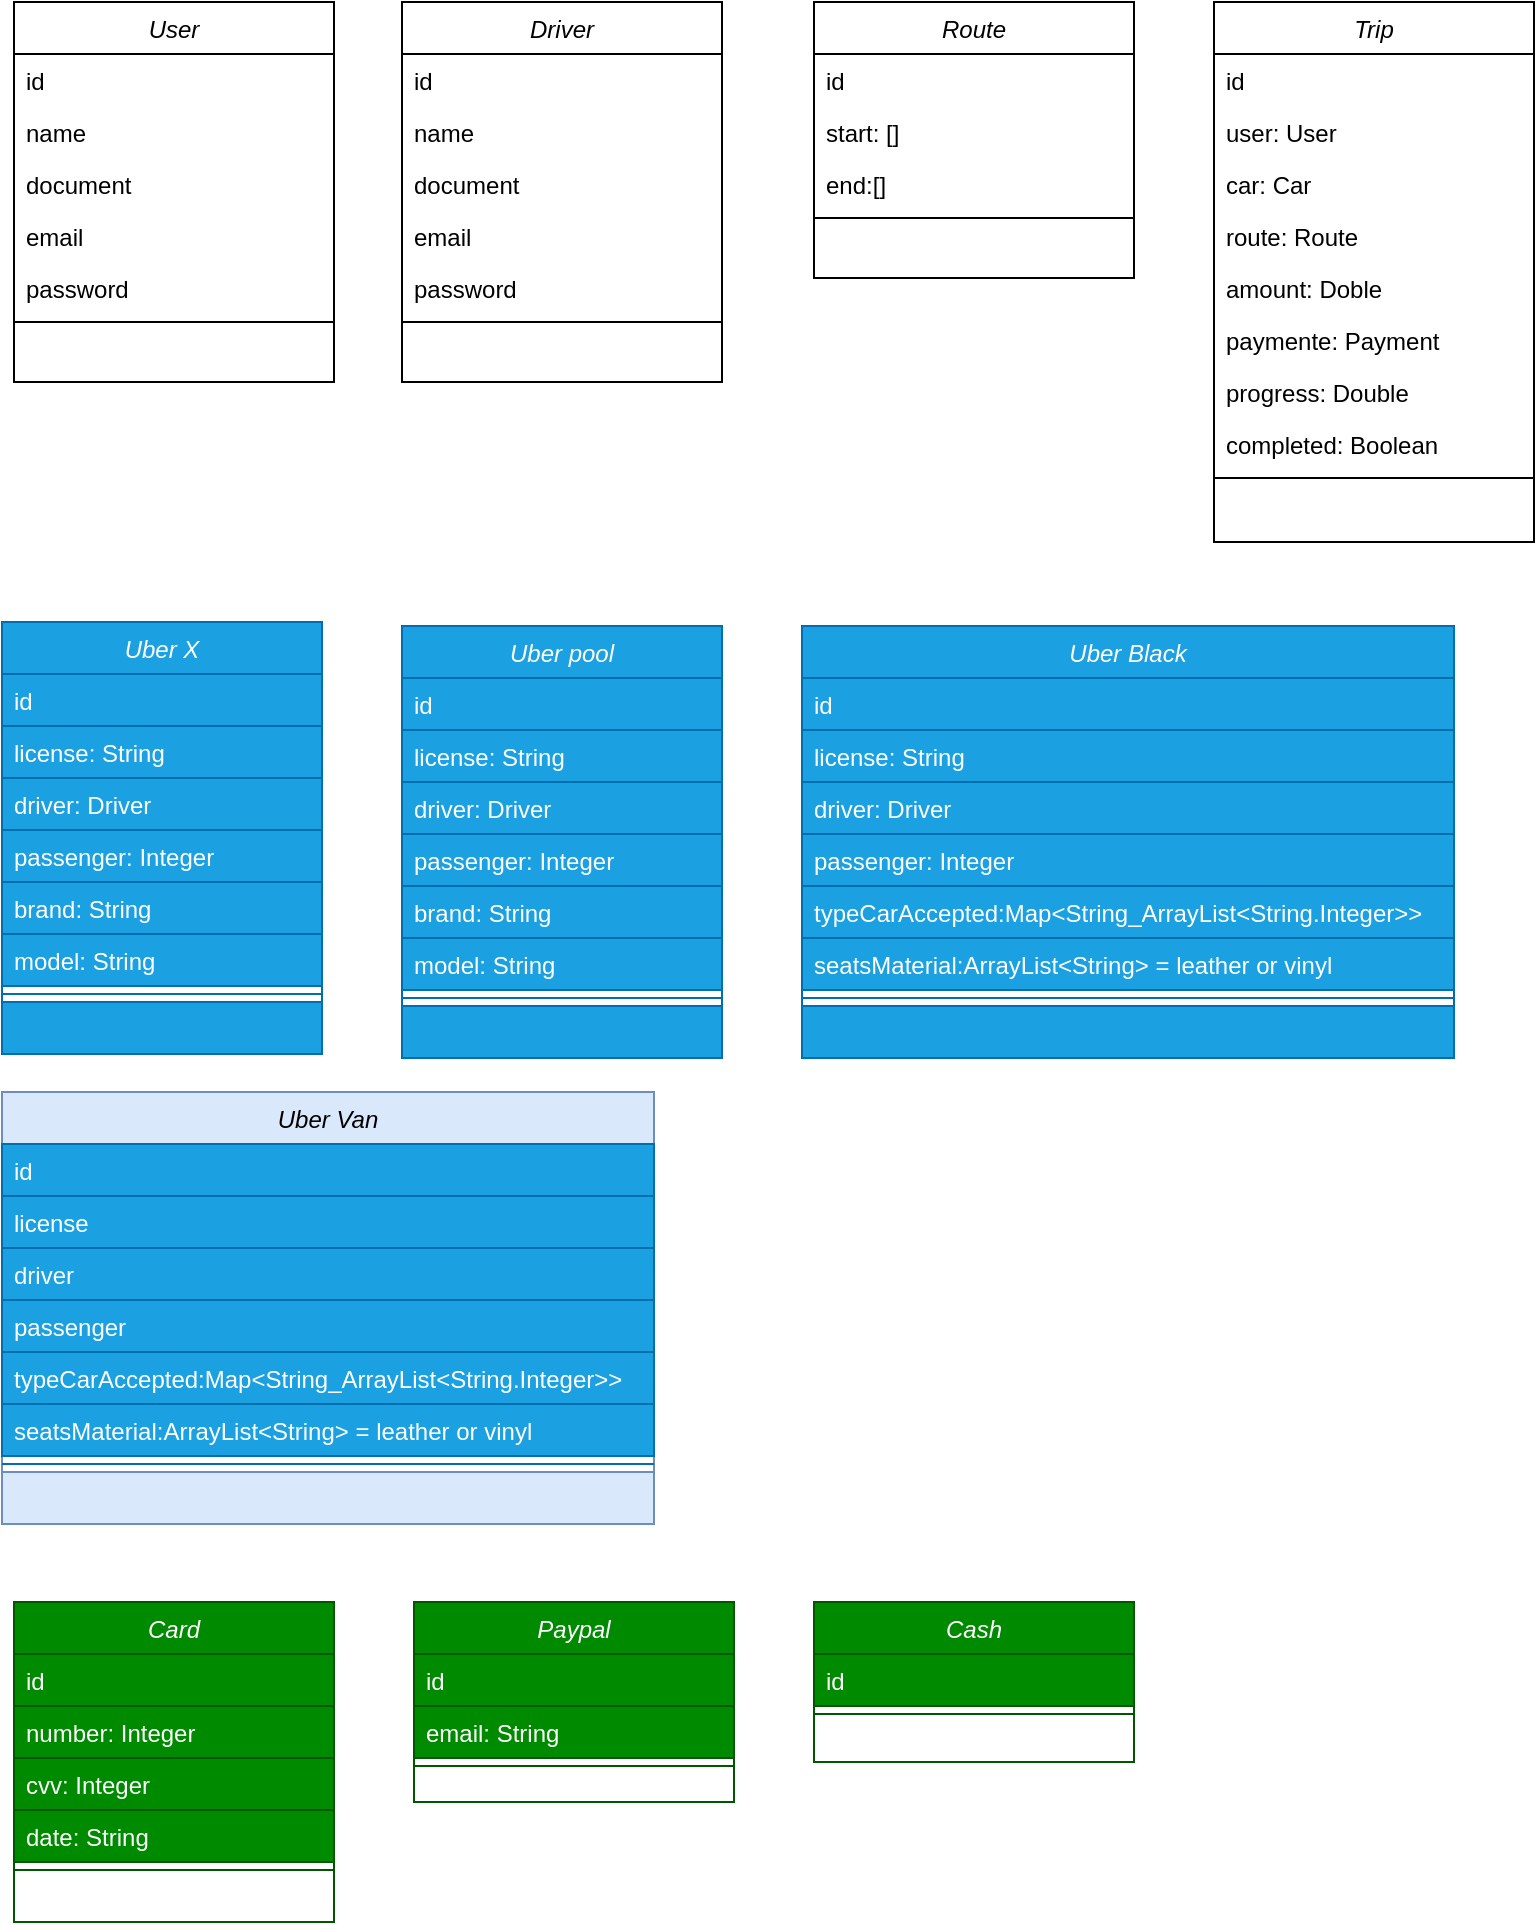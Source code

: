 <mxfile version="17.4.6" type="github">
  <diagram id="C5RBs43oDa-KdzZeNtuy" name="Page-1">
    <mxGraphModel dx="1332" dy="585" grid="1" gridSize="10" guides="1" tooltips="1" connect="1" arrows="1" fold="1" page="1" pageScale="1" pageWidth="827" pageHeight="1169" math="0" shadow="0">
      <root>
        <mxCell id="WIyWlLk6GJQsqaUBKTNV-0" />
        <mxCell id="WIyWlLk6GJQsqaUBKTNV-1" parent="WIyWlLk6GJQsqaUBKTNV-0" />
        <mxCell id="zkfFHV4jXpPFQw0GAbJ--0" value="User" style="swimlane;fontStyle=2;align=center;verticalAlign=top;childLayout=stackLayout;horizontal=1;startSize=26;horizontalStack=0;resizeParent=1;resizeLast=0;collapsible=1;marginBottom=0;rounded=0;shadow=0;strokeWidth=1;" parent="WIyWlLk6GJQsqaUBKTNV-1" vertex="1">
          <mxGeometry x="40" y="40" width="160" height="190" as="geometry">
            <mxRectangle x="140" y="120" width="160" height="26" as="alternateBounds" />
          </mxGeometry>
        </mxCell>
        <mxCell id="zkfFHV4jXpPFQw0GAbJ--1" value="id" style="text;align=left;verticalAlign=top;spacingLeft=4;spacingRight=4;overflow=hidden;rotatable=0;points=[[0,0.5],[1,0.5]];portConstraint=eastwest;" parent="zkfFHV4jXpPFQw0GAbJ--0" vertex="1">
          <mxGeometry y="26" width="160" height="26" as="geometry" />
        </mxCell>
        <mxCell id="zkfFHV4jXpPFQw0GAbJ--2" value="name" style="text;align=left;verticalAlign=top;spacingLeft=4;spacingRight=4;overflow=hidden;rotatable=0;points=[[0,0.5],[1,0.5]];portConstraint=eastwest;rounded=0;shadow=0;html=0;" parent="zkfFHV4jXpPFQw0GAbJ--0" vertex="1">
          <mxGeometry y="52" width="160" height="26" as="geometry" />
        </mxCell>
        <mxCell id="zkfFHV4jXpPFQw0GAbJ--3" value="document" style="text;align=left;verticalAlign=top;spacingLeft=4;spacingRight=4;overflow=hidden;rotatable=0;points=[[0,0.5],[1,0.5]];portConstraint=eastwest;rounded=0;shadow=0;html=0;" parent="zkfFHV4jXpPFQw0GAbJ--0" vertex="1">
          <mxGeometry y="78" width="160" height="26" as="geometry" />
        </mxCell>
        <mxCell id="Rqe4wK9HPsTCAOAmtb5h-46" value="email" style="text;strokeColor=none;fillColor=none;align=left;verticalAlign=top;spacingLeft=4;spacingRight=4;overflow=hidden;rotatable=0;points=[[0,0.5],[1,0.5]];portConstraint=eastwest;" parent="zkfFHV4jXpPFQw0GAbJ--0" vertex="1">
          <mxGeometry y="104" width="160" height="26" as="geometry" />
        </mxCell>
        <mxCell id="Rqe4wK9HPsTCAOAmtb5h-47" value="password" style="text;strokeColor=none;fillColor=none;align=left;verticalAlign=top;spacingLeft=4;spacingRight=4;overflow=hidden;rotatable=0;points=[[0,0.5],[1,0.5]];portConstraint=eastwest;" parent="zkfFHV4jXpPFQw0GAbJ--0" vertex="1">
          <mxGeometry y="130" width="160" height="26" as="geometry" />
        </mxCell>
        <mxCell id="zkfFHV4jXpPFQw0GAbJ--4" value="" style="line;html=1;strokeWidth=1;align=left;verticalAlign=middle;spacingTop=-1;spacingLeft=3;spacingRight=3;rotatable=0;labelPosition=right;points=[];portConstraint=eastwest;" parent="zkfFHV4jXpPFQw0GAbJ--0" vertex="1">
          <mxGeometry y="156" width="160" height="8" as="geometry" />
        </mxCell>
        <mxCell id="Rqe4wK9HPsTCAOAmtb5h-0" value="Driver" style="swimlane;fontStyle=2;align=center;verticalAlign=top;childLayout=stackLayout;horizontal=1;startSize=26;horizontalStack=0;resizeParent=1;resizeLast=0;collapsible=1;marginBottom=0;rounded=0;shadow=0;strokeWidth=1;" parent="WIyWlLk6GJQsqaUBKTNV-1" vertex="1">
          <mxGeometry x="234" y="40" width="160" height="190" as="geometry">
            <mxRectangle x="230" y="140" width="160" height="26" as="alternateBounds" />
          </mxGeometry>
        </mxCell>
        <mxCell id="Rqe4wK9HPsTCAOAmtb5h-1" value="id" style="text;align=left;verticalAlign=top;spacingLeft=4;spacingRight=4;overflow=hidden;rotatable=0;points=[[0,0.5],[1,0.5]];portConstraint=eastwest;" parent="Rqe4wK9HPsTCAOAmtb5h-0" vertex="1">
          <mxGeometry y="26" width="160" height="26" as="geometry" />
        </mxCell>
        <mxCell id="Rqe4wK9HPsTCAOAmtb5h-2" value="name" style="text;align=left;verticalAlign=top;spacingLeft=4;spacingRight=4;overflow=hidden;rotatable=0;points=[[0,0.5],[1,0.5]];portConstraint=eastwest;rounded=0;shadow=0;html=0;" parent="Rqe4wK9HPsTCAOAmtb5h-0" vertex="1">
          <mxGeometry y="52" width="160" height="26" as="geometry" />
        </mxCell>
        <mxCell id="Rqe4wK9HPsTCAOAmtb5h-3" value="document" style="text;align=left;verticalAlign=top;spacingLeft=4;spacingRight=4;overflow=hidden;rotatable=0;points=[[0,0.5],[1,0.5]];portConstraint=eastwest;rounded=0;shadow=0;html=0;" parent="Rqe4wK9HPsTCAOAmtb5h-0" vertex="1">
          <mxGeometry y="78" width="160" height="26" as="geometry" />
        </mxCell>
        <mxCell id="Rqe4wK9HPsTCAOAmtb5h-49" value="email" style="text;align=left;verticalAlign=top;spacingLeft=4;spacingRight=4;overflow=hidden;rotatable=0;points=[[0,0.5],[1,0.5]];portConstraint=eastwest;rounded=0;shadow=0;html=0;" parent="Rqe4wK9HPsTCAOAmtb5h-0" vertex="1">
          <mxGeometry y="104" width="160" height="26" as="geometry" />
        </mxCell>
        <mxCell id="Rqe4wK9HPsTCAOAmtb5h-50" value="password" style="text;align=left;verticalAlign=top;spacingLeft=4;spacingRight=4;overflow=hidden;rotatable=0;points=[[0,0.5],[1,0.5]];portConstraint=eastwest;rounded=0;shadow=0;html=0;" parent="Rqe4wK9HPsTCAOAmtb5h-0" vertex="1">
          <mxGeometry y="130" width="160" height="26" as="geometry" />
        </mxCell>
        <mxCell id="Rqe4wK9HPsTCAOAmtb5h-4" value="" style="line;html=1;strokeWidth=1;align=left;verticalAlign=middle;spacingTop=-1;spacingLeft=3;spacingRight=3;rotatable=0;labelPosition=right;points=[];portConstraint=eastwest;" parent="Rqe4wK9HPsTCAOAmtb5h-0" vertex="1">
          <mxGeometry y="156" width="160" height="8" as="geometry" />
        </mxCell>
        <mxCell id="Rqe4wK9HPsTCAOAmtb5h-6" value="Route" style="swimlane;fontStyle=2;align=center;verticalAlign=top;childLayout=stackLayout;horizontal=1;startSize=26;horizontalStack=0;resizeParent=1;resizeLast=0;collapsible=1;marginBottom=0;rounded=0;shadow=0;strokeWidth=1;" parent="WIyWlLk6GJQsqaUBKTNV-1" vertex="1">
          <mxGeometry x="440" y="40" width="160" height="138" as="geometry">
            <mxRectangle x="230" y="140" width="160" height="26" as="alternateBounds" />
          </mxGeometry>
        </mxCell>
        <mxCell id="Rqe4wK9HPsTCAOAmtb5h-7" value="id" style="text;align=left;verticalAlign=top;spacingLeft=4;spacingRight=4;overflow=hidden;rotatable=0;points=[[0,0.5],[1,0.5]];portConstraint=eastwest;" parent="Rqe4wK9HPsTCAOAmtb5h-6" vertex="1">
          <mxGeometry y="26" width="160" height="26" as="geometry" />
        </mxCell>
        <mxCell id="Rqe4wK9HPsTCAOAmtb5h-8" value="start: []" style="text;align=left;verticalAlign=top;spacingLeft=4;spacingRight=4;overflow=hidden;rotatable=0;points=[[0,0.5],[1,0.5]];portConstraint=eastwest;rounded=0;shadow=0;html=0;" parent="Rqe4wK9HPsTCAOAmtb5h-6" vertex="1">
          <mxGeometry y="52" width="160" height="26" as="geometry" />
        </mxCell>
        <mxCell id="Rqe4wK9HPsTCAOAmtb5h-9" value="end:[]" style="text;align=left;verticalAlign=top;spacingLeft=4;spacingRight=4;overflow=hidden;rotatable=0;points=[[0,0.5],[1,0.5]];portConstraint=eastwest;rounded=0;shadow=0;html=0;" parent="Rqe4wK9HPsTCAOAmtb5h-6" vertex="1">
          <mxGeometry y="78" width="160" height="26" as="geometry" />
        </mxCell>
        <mxCell id="Rqe4wK9HPsTCAOAmtb5h-10" value="" style="line;html=1;strokeWidth=1;align=left;verticalAlign=middle;spacingTop=-1;spacingLeft=3;spacingRight=3;rotatable=0;labelPosition=right;points=[];portConstraint=eastwest;" parent="Rqe4wK9HPsTCAOAmtb5h-6" vertex="1">
          <mxGeometry y="104" width="160" height="8" as="geometry" />
        </mxCell>
        <mxCell id="Rqe4wK9HPsTCAOAmtb5h-24" value="Uber Black" style="swimlane;fontStyle=2;align=center;verticalAlign=top;childLayout=stackLayout;horizontal=1;startSize=26;horizontalStack=0;resizeParent=1;resizeLast=0;collapsible=1;marginBottom=0;rounded=0;shadow=0;strokeWidth=1;fillColor=#1ba1e2;strokeColor=#006EAF;fontColor=#ffffff;" parent="WIyWlLk6GJQsqaUBKTNV-1" vertex="1">
          <mxGeometry x="434" y="352" width="326" height="216" as="geometry">
            <mxRectangle x="230" y="140" width="160" height="26" as="alternateBounds" />
          </mxGeometry>
        </mxCell>
        <mxCell id="Rqe4wK9HPsTCAOAmtb5h-25" value="id" style="text;align=left;verticalAlign=top;spacingLeft=4;spacingRight=4;overflow=hidden;rotatable=0;points=[[0,0.5],[1,0.5]];portConstraint=eastwest;fillColor=#1ba1e2;strokeColor=#006EAF;fontColor=#ffffff;" parent="Rqe4wK9HPsTCAOAmtb5h-24" vertex="1">
          <mxGeometry y="26" width="326" height="26" as="geometry" />
        </mxCell>
        <mxCell id="Rqe4wK9HPsTCAOAmtb5h-26" value="license: String" style="text;align=left;verticalAlign=top;spacingLeft=4;spacingRight=4;overflow=hidden;rotatable=0;points=[[0,0.5],[1,0.5]];portConstraint=eastwest;rounded=0;shadow=0;html=0;fillColor=#1ba1e2;strokeColor=#006EAF;fontColor=#ffffff;" parent="Rqe4wK9HPsTCAOAmtb5h-24" vertex="1">
          <mxGeometry y="52" width="326" height="26" as="geometry" />
        </mxCell>
        <mxCell id="Rqe4wK9HPsTCAOAmtb5h-63" value="driver: Driver" style="text;align=left;verticalAlign=top;spacingLeft=4;spacingRight=4;overflow=hidden;rotatable=0;points=[[0,0.5],[1,0.5]];portConstraint=eastwest;rounded=0;shadow=0;html=0;fillColor=#1ba1e2;strokeColor=#006EAF;fontColor=#ffffff;" parent="Rqe4wK9HPsTCAOAmtb5h-24" vertex="1">
          <mxGeometry y="78" width="326" height="26" as="geometry" />
        </mxCell>
        <mxCell id="Rqe4wK9HPsTCAOAmtb5h-27" value="passenger: Integer" style="text;align=left;verticalAlign=top;spacingLeft=4;spacingRight=4;overflow=hidden;rotatable=0;points=[[0,0.5],[1,0.5]];portConstraint=eastwest;rounded=0;shadow=0;html=0;fillColor=#1ba1e2;strokeColor=#006EAF;fontColor=#ffffff;" parent="Rqe4wK9HPsTCAOAmtb5h-24" vertex="1">
          <mxGeometry y="104" width="326" height="26" as="geometry" />
        </mxCell>
        <mxCell id="Rqe4wK9HPsTCAOAmtb5h-64" value="typeCarAccepted:Map&lt;String_ArrayList&lt;String.Integer&gt;&gt;" style="text;align=left;verticalAlign=top;spacingLeft=4;spacingRight=4;overflow=hidden;rotatable=0;points=[[0,0.5],[1,0.5]];portConstraint=eastwest;rounded=0;shadow=0;html=0;fillColor=#1ba1e2;strokeColor=#006EAF;fontColor=#ffffff;" parent="Rqe4wK9HPsTCAOAmtb5h-24" vertex="1">
          <mxGeometry y="130" width="326" height="26" as="geometry" />
        </mxCell>
        <mxCell id="Rqe4wK9HPsTCAOAmtb5h-65" value="seatsMaterial:ArrayList&lt;String&gt; = leather or vinyl" style="text;align=left;verticalAlign=top;spacingLeft=4;spacingRight=4;overflow=hidden;rotatable=0;points=[[0,0.5],[1,0.5]];portConstraint=eastwest;rounded=0;shadow=0;html=0;fillColor=#1ba1e2;strokeColor=#006EAF;fontColor=#ffffff;" parent="Rqe4wK9HPsTCAOAmtb5h-24" vertex="1">
          <mxGeometry y="156" width="326" height="26" as="geometry" />
        </mxCell>
        <mxCell id="Rqe4wK9HPsTCAOAmtb5h-28" value="" style="line;html=1;strokeWidth=1;align=left;verticalAlign=middle;spacingTop=-1;spacingLeft=3;spacingRight=3;rotatable=0;labelPosition=right;points=[];portConstraint=eastwest;fillColor=#1ba1e2;strokeColor=#006EAF;fontColor=#ffffff;" parent="Rqe4wK9HPsTCAOAmtb5h-24" vertex="1">
          <mxGeometry y="182" width="326" height="8" as="geometry" />
        </mxCell>
        <mxCell id="Rqe4wK9HPsTCAOAmtb5h-29" value="" style="text;align=left;verticalAlign=top;spacingLeft=4;spacingRight=4;overflow=hidden;rotatable=0;points=[[0,0.5],[1,0.5]];portConstraint=eastwest;fillColor=#1ba1e2;strokeColor=#006EAF;fontColor=#ffffff;" parent="Rqe4wK9HPsTCAOAmtb5h-24" vertex="1">
          <mxGeometry y="190" width="326" height="26" as="geometry" />
        </mxCell>
        <mxCell id="Rqe4wK9HPsTCAOAmtb5h-30" value="Uber X" style="swimlane;fontStyle=2;align=center;verticalAlign=top;childLayout=stackLayout;horizontal=1;startSize=26;horizontalStack=0;resizeParent=1;resizeLast=0;collapsible=1;marginBottom=0;rounded=0;shadow=0;strokeWidth=1;fillColor=#1ba1e2;strokeColor=#006EAF;fontColor=#ffffff;" parent="WIyWlLk6GJQsqaUBKTNV-1" vertex="1">
          <mxGeometry x="34" y="350" width="160" height="216" as="geometry">
            <mxRectangle x="230" y="140" width="160" height="26" as="alternateBounds" />
          </mxGeometry>
        </mxCell>
        <mxCell id="Rqe4wK9HPsTCAOAmtb5h-31" value="id" style="text;align=left;verticalAlign=top;spacingLeft=4;spacingRight=4;overflow=hidden;rotatable=0;points=[[0,0.5],[1,0.5]];portConstraint=eastwest;fillColor=#1ba1e2;strokeColor=#006EAF;fontColor=#ffffff;" parent="Rqe4wK9HPsTCAOAmtb5h-30" vertex="1">
          <mxGeometry y="26" width="160" height="26" as="geometry" />
        </mxCell>
        <mxCell id="Rqe4wK9HPsTCAOAmtb5h-32" value="license: String" style="text;align=left;verticalAlign=top;spacingLeft=4;spacingRight=4;overflow=hidden;rotatable=0;points=[[0,0.5],[1,0.5]];portConstraint=eastwest;rounded=0;shadow=0;html=0;fillColor=#1ba1e2;strokeColor=#006EAF;fontColor=#ffffff;" parent="Rqe4wK9HPsTCAOAmtb5h-30" vertex="1">
          <mxGeometry y="52" width="160" height="26" as="geometry" />
        </mxCell>
        <mxCell id="Rqe4wK9HPsTCAOAmtb5h-51" value="driver: Driver" style="text;align=left;verticalAlign=top;spacingLeft=4;spacingRight=4;overflow=hidden;rotatable=0;points=[[0,0.5],[1,0.5]];portConstraint=eastwest;rounded=0;shadow=0;html=0;fillColor=#1ba1e2;strokeColor=#006EAF;fontColor=#ffffff;" parent="Rqe4wK9HPsTCAOAmtb5h-30" vertex="1">
          <mxGeometry y="78" width="160" height="26" as="geometry" />
        </mxCell>
        <mxCell id="Rqe4wK9HPsTCAOAmtb5h-33" value="passenger: Integer" style="text;align=left;verticalAlign=top;spacingLeft=4;spacingRight=4;overflow=hidden;rotatable=0;points=[[0,0.5],[1,0.5]];portConstraint=eastwest;rounded=0;shadow=0;html=0;fillColor=#1ba1e2;strokeColor=#006EAF;fontColor=#ffffff;" parent="Rqe4wK9HPsTCAOAmtb5h-30" vertex="1">
          <mxGeometry y="104" width="160" height="26" as="geometry" />
        </mxCell>
        <mxCell id="Rqe4wK9HPsTCAOAmtb5h-52" value="brand: String" style="text;align=left;verticalAlign=top;spacingLeft=4;spacingRight=4;overflow=hidden;rotatable=0;points=[[0,0.5],[1,0.5]];portConstraint=eastwest;rounded=0;shadow=0;html=0;fillColor=#1ba1e2;strokeColor=#006EAF;fontColor=#ffffff;" parent="Rqe4wK9HPsTCAOAmtb5h-30" vertex="1">
          <mxGeometry y="130" width="160" height="26" as="geometry" />
        </mxCell>
        <mxCell id="Rqe4wK9HPsTCAOAmtb5h-53" value="model: String" style="text;align=left;verticalAlign=top;spacingLeft=4;spacingRight=4;overflow=hidden;rotatable=0;points=[[0,0.5],[1,0.5]];portConstraint=eastwest;rounded=0;shadow=0;html=0;fillColor=#1ba1e2;strokeColor=#006EAF;fontColor=#ffffff;" parent="Rqe4wK9HPsTCAOAmtb5h-30" vertex="1">
          <mxGeometry y="156" width="160" height="26" as="geometry" />
        </mxCell>
        <mxCell id="Rqe4wK9HPsTCAOAmtb5h-34" value="" style="line;html=1;strokeWidth=1;align=left;verticalAlign=middle;spacingTop=-1;spacingLeft=3;spacingRight=3;rotatable=0;labelPosition=right;points=[];portConstraint=eastwest;fillColor=#1ba1e2;strokeColor=#006EAF;fontColor=#ffffff;" parent="Rqe4wK9HPsTCAOAmtb5h-30" vertex="1">
          <mxGeometry y="182" width="160" height="8" as="geometry" />
        </mxCell>
        <mxCell id="Rqe4wK9HPsTCAOAmtb5h-35" value="" style="text;align=left;verticalAlign=top;spacingLeft=4;spacingRight=4;overflow=hidden;rotatable=0;points=[[0,0.5],[1,0.5]];portConstraint=eastwest;fillColor=#1ba1e2;strokeColor=#006EAF;fontColor=#ffffff;" parent="Rqe4wK9HPsTCAOAmtb5h-30" vertex="1">
          <mxGeometry y="190" width="160" height="26" as="geometry" />
        </mxCell>
        <mxCell id="Rqe4wK9HPsTCAOAmtb5h-54" value="Uber pool" style="swimlane;fontStyle=2;align=center;verticalAlign=top;childLayout=stackLayout;horizontal=1;startSize=26;horizontalStack=0;resizeParent=1;resizeLast=0;collapsible=1;marginBottom=0;rounded=0;shadow=0;strokeWidth=1;fillColor=#1ba1e2;strokeColor=#006EAF;fontColor=#ffffff;" parent="WIyWlLk6GJQsqaUBKTNV-1" vertex="1">
          <mxGeometry x="234" y="352" width="160" height="216" as="geometry">
            <mxRectangle x="230" y="140" width="160" height="26" as="alternateBounds" />
          </mxGeometry>
        </mxCell>
        <mxCell id="Rqe4wK9HPsTCAOAmtb5h-55" value="id" style="text;align=left;verticalAlign=top;spacingLeft=4;spacingRight=4;overflow=hidden;rotatable=0;points=[[0,0.5],[1,0.5]];portConstraint=eastwest;fillColor=#1ba1e2;strokeColor=#006EAF;fontColor=#ffffff;" parent="Rqe4wK9HPsTCAOAmtb5h-54" vertex="1">
          <mxGeometry y="26" width="160" height="26" as="geometry" />
        </mxCell>
        <mxCell id="Rqe4wK9HPsTCAOAmtb5h-56" value="license: String" style="text;align=left;verticalAlign=top;spacingLeft=4;spacingRight=4;overflow=hidden;rotatable=0;points=[[0,0.5],[1,0.5]];portConstraint=eastwest;rounded=0;shadow=0;html=0;fillColor=#1ba1e2;strokeColor=#006EAF;fontColor=#ffffff;" parent="Rqe4wK9HPsTCAOAmtb5h-54" vertex="1">
          <mxGeometry y="52" width="160" height="26" as="geometry" />
        </mxCell>
        <mxCell id="Rqe4wK9HPsTCAOAmtb5h-57" value="driver: Driver" style="text;align=left;verticalAlign=top;spacingLeft=4;spacingRight=4;overflow=hidden;rotatable=0;points=[[0,0.5],[1,0.5]];portConstraint=eastwest;rounded=0;shadow=0;html=0;fillColor=#1ba1e2;strokeColor=#006EAF;fontColor=#ffffff;" parent="Rqe4wK9HPsTCAOAmtb5h-54" vertex="1">
          <mxGeometry y="78" width="160" height="26" as="geometry" />
        </mxCell>
        <mxCell id="Rqe4wK9HPsTCAOAmtb5h-58" value="passenger: Integer" style="text;align=left;verticalAlign=top;spacingLeft=4;spacingRight=4;overflow=hidden;rotatable=0;points=[[0,0.5],[1,0.5]];portConstraint=eastwest;rounded=0;shadow=0;html=0;fillColor=#1ba1e2;strokeColor=#006EAF;fontColor=#ffffff;" parent="Rqe4wK9HPsTCAOAmtb5h-54" vertex="1">
          <mxGeometry y="104" width="160" height="26" as="geometry" />
        </mxCell>
        <mxCell id="Rqe4wK9HPsTCAOAmtb5h-59" value="brand: String" style="text;align=left;verticalAlign=top;spacingLeft=4;spacingRight=4;overflow=hidden;rotatable=0;points=[[0,0.5],[1,0.5]];portConstraint=eastwest;rounded=0;shadow=0;html=0;fillColor=#1ba1e2;strokeColor=#006EAF;fontColor=#ffffff;" parent="Rqe4wK9HPsTCAOAmtb5h-54" vertex="1">
          <mxGeometry y="130" width="160" height="26" as="geometry" />
        </mxCell>
        <mxCell id="Rqe4wK9HPsTCAOAmtb5h-60" value="model: String" style="text;align=left;verticalAlign=top;spacingLeft=4;spacingRight=4;overflow=hidden;rotatable=0;points=[[0,0.5],[1,0.5]];portConstraint=eastwest;rounded=0;shadow=0;html=0;fillColor=#1ba1e2;strokeColor=#006EAF;fontColor=#ffffff;" parent="Rqe4wK9HPsTCAOAmtb5h-54" vertex="1">
          <mxGeometry y="156" width="160" height="26" as="geometry" />
        </mxCell>
        <mxCell id="Rqe4wK9HPsTCAOAmtb5h-61" value="" style="line;html=1;strokeWidth=1;align=left;verticalAlign=middle;spacingTop=-1;spacingLeft=3;spacingRight=3;rotatable=0;labelPosition=right;points=[];portConstraint=eastwest;fillColor=#1ba1e2;strokeColor=#006EAF;fontColor=#ffffff;" parent="Rqe4wK9HPsTCAOAmtb5h-54" vertex="1">
          <mxGeometry y="182" width="160" height="8" as="geometry" />
        </mxCell>
        <mxCell id="Rqe4wK9HPsTCAOAmtb5h-62" value="" style="text;align=left;verticalAlign=top;spacingLeft=4;spacingRight=4;overflow=hidden;rotatable=0;points=[[0,0.5],[1,0.5]];portConstraint=eastwest;fillColor=#1ba1e2;strokeColor=#006EAF;fontColor=#ffffff;" parent="Rqe4wK9HPsTCAOAmtb5h-54" vertex="1">
          <mxGeometry y="190" width="160" height="26" as="geometry" />
        </mxCell>
        <mxCell id="Rqe4wK9HPsTCAOAmtb5h-66" value="Uber Van" style="swimlane;fontStyle=2;align=center;verticalAlign=top;childLayout=stackLayout;horizontal=1;startSize=26;horizontalStack=0;resizeParent=1;resizeLast=0;collapsible=1;marginBottom=0;rounded=0;shadow=0;strokeWidth=1;fillColor=#dae8fc;strokeColor=#6c8ebf;" parent="WIyWlLk6GJQsqaUBKTNV-1" vertex="1">
          <mxGeometry x="34" y="585" width="326" height="216" as="geometry">
            <mxRectangle x="230" y="140" width="160" height="26" as="alternateBounds" />
          </mxGeometry>
        </mxCell>
        <mxCell id="Rqe4wK9HPsTCAOAmtb5h-67" value="id" style="text;align=left;verticalAlign=top;spacingLeft=4;spacingRight=4;overflow=hidden;rotatable=0;points=[[0,0.5],[1,0.5]];portConstraint=eastwest;fillColor=#1ba1e2;strokeColor=#006EAF;fontColor=#ffffff;" parent="Rqe4wK9HPsTCAOAmtb5h-66" vertex="1">
          <mxGeometry y="26" width="326" height="26" as="geometry" />
        </mxCell>
        <mxCell id="Rqe4wK9HPsTCAOAmtb5h-68" value="license" style="text;align=left;verticalAlign=top;spacingLeft=4;spacingRight=4;overflow=hidden;rotatable=0;points=[[0,0.5],[1,0.5]];portConstraint=eastwest;rounded=0;shadow=0;html=0;fillColor=#1ba1e2;strokeColor=#006EAF;fontColor=#ffffff;" parent="Rqe4wK9HPsTCAOAmtb5h-66" vertex="1">
          <mxGeometry y="52" width="326" height="26" as="geometry" />
        </mxCell>
        <mxCell id="Rqe4wK9HPsTCAOAmtb5h-69" value="driver" style="text;align=left;verticalAlign=top;spacingLeft=4;spacingRight=4;overflow=hidden;rotatable=0;points=[[0,0.5],[1,0.5]];portConstraint=eastwest;rounded=0;shadow=0;html=0;fillColor=#1ba1e2;strokeColor=#006EAF;fontColor=#ffffff;" parent="Rqe4wK9HPsTCAOAmtb5h-66" vertex="1">
          <mxGeometry y="78" width="326" height="26" as="geometry" />
        </mxCell>
        <mxCell id="Rqe4wK9HPsTCAOAmtb5h-70" value="passenger" style="text;align=left;verticalAlign=top;spacingLeft=4;spacingRight=4;overflow=hidden;rotatable=0;points=[[0,0.5],[1,0.5]];portConstraint=eastwest;rounded=0;shadow=0;html=0;fillColor=#1ba1e2;strokeColor=#006EAF;fontColor=#ffffff;" parent="Rqe4wK9HPsTCAOAmtb5h-66" vertex="1">
          <mxGeometry y="104" width="326" height="26" as="geometry" />
        </mxCell>
        <mxCell id="Rqe4wK9HPsTCAOAmtb5h-71" value="typeCarAccepted:Map&lt;String_ArrayList&lt;String.Integer&gt;&gt;" style="text;align=left;verticalAlign=top;spacingLeft=4;spacingRight=4;overflow=hidden;rotatable=0;points=[[0,0.5],[1,0.5]];portConstraint=eastwest;rounded=0;shadow=0;html=0;fillColor=#1ba1e2;strokeColor=#006EAF;fontColor=#ffffff;" parent="Rqe4wK9HPsTCAOAmtb5h-66" vertex="1">
          <mxGeometry y="130" width="326" height="26" as="geometry" />
        </mxCell>
        <mxCell id="Rqe4wK9HPsTCAOAmtb5h-72" value="seatsMaterial:ArrayList&lt;String&gt; = leather or vinyl" style="text;align=left;verticalAlign=top;spacingLeft=4;spacingRight=4;overflow=hidden;rotatable=0;points=[[0,0.5],[1,0.5]];portConstraint=eastwest;rounded=0;shadow=0;html=0;fillColor=#1ba1e2;strokeColor=#006EAF;fontColor=#ffffff;" parent="Rqe4wK9HPsTCAOAmtb5h-66" vertex="1">
          <mxGeometry y="156" width="326" height="26" as="geometry" />
        </mxCell>
        <mxCell id="Rqe4wK9HPsTCAOAmtb5h-73" value="" style="line;html=1;strokeWidth=1;align=left;verticalAlign=middle;spacingTop=-1;spacingLeft=3;spacingRight=3;rotatable=0;labelPosition=right;points=[];portConstraint=eastwest;fillColor=#1ba1e2;strokeColor=#006EAF;fontColor=#ffffff;" parent="Rqe4wK9HPsTCAOAmtb5h-66" vertex="1">
          <mxGeometry y="182" width="326" height="8" as="geometry" />
        </mxCell>
        <mxCell id="Rqe4wK9HPsTCAOAmtb5h-74" value="" style="text;align=left;verticalAlign=top;spacingLeft=4;spacingRight=4;overflow=hidden;rotatable=0;points=[[0,0.5],[1,0.5]];portConstraint=eastwest;fillColor=#dae8fc;strokeColor=#6c8ebf;" parent="Rqe4wK9HPsTCAOAmtb5h-66" vertex="1">
          <mxGeometry y="190" width="326" height="26" as="geometry" />
        </mxCell>
        <mxCell id="Rqe4wK9HPsTCAOAmtb5h-75" value="Card" style="swimlane;fontStyle=2;align=center;verticalAlign=top;childLayout=stackLayout;horizontal=1;startSize=26;horizontalStack=0;resizeParent=1;resizeLast=0;collapsible=1;marginBottom=0;rounded=0;shadow=0;strokeWidth=1;fillColor=#008a00;strokeColor=#005700;fontColor=#ffffff;" parent="WIyWlLk6GJQsqaUBKTNV-1" vertex="1">
          <mxGeometry x="40" y="840" width="160" height="160" as="geometry">
            <mxRectangle x="140" y="120" width="160" height="26" as="alternateBounds" />
          </mxGeometry>
        </mxCell>
        <mxCell id="Rqe4wK9HPsTCAOAmtb5h-76" value="id" style="text;align=left;verticalAlign=top;spacingLeft=4;spacingRight=4;overflow=hidden;rotatable=0;points=[[0,0.5],[1,0.5]];portConstraint=eastwest;fillColor=#008a00;strokeColor=#005700;fontColor=#ffffff;" parent="Rqe4wK9HPsTCAOAmtb5h-75" vertex="1">
          <mxGeometry y="26" width="160" height="26" as="geometry" />
        </mxCell>
        <mxCell id="Rqe4wK9HPsTCAOAmtb5h-77" value="number: Integer" style="text;align=left;verticalAlign=top;spacingLeft=4;spacingRight=4;overflow=hidden;rotatable=0;points=[[0,0.5],[1,0.5]];portConstraint=eastwest;rounded=0;shadow=0;html=0;fillColor=#008a00;strokeColor=#005700;fontColor=#ffffff;" parent="Rqe4wK9HPsTCAOAmtb5h-75" vertex="1">
          <mxGeometry y="52" width="160" height="26" as="geometry" />
        </mxCell>
        <mxCell id="Rqe4wK9HPsTCAOAmtb5h-78" value="cvv: Integer" style="text;align=left;verticalAlign=top;spacingLeft=4;spacingRight=4;overflow=hidden;rotatable=0;points=[[0,0.5],[1,0.5]];portConstraint=eastwest;rounded=0;shadow=0;html=0;fillColor=#008a00;strokeColor=#005700;fontColor=#ffffff;" parent="Rqe4wK9HPsTCAOAmtb5h-75" vertex="1">
          <mxGeometry y="78" width="160" height="26" as="geometry" />
        </mxCell>
        <mxCell id="Rqe4wK9HPsTCAOAmtb5h-79" value="date: String" style="text;strokeColor=#005700;fillColor=#008a00;align=left;verticalAlign=top;spacingLeft=4;spacingRight=4;overflow=hidden;rotatable=0;points=[[0,0.5],[1,0.5]];portConstraint=eastwest;fontColor=#ffffff;" parent="Rqe4wK9HPsTCAOAmtb5h-75" vertex="1">
          <mxGeometry y="104" width="160" height="26" as="geometry" />
        </mxCell>
        <mxCell id="Rqe4wK9HPsTCAOAmtb5h-81" value="" style="line;html=1;strokeWidth=1;align=left;verticalAlign=middle;spacingTop=-1;spacingLeft=3;spacingRight=3;rotatable=0;labelPosition=right;points=[];portConstraint=eastwest;fillColor=#008a00;strokeColor=#005700;fontColor=#ffffff;" parent="Rqe4wK9HPsTCAOAmtb5h-75" vertex="1">
          <mxGeometry y="130" width="160" height="8" as="geometry" />
        </mxCell>
        <mxCell id="Rqe4wK9HPsTCAOAmtb5h-82" value="Paypal" style="swimlane;fontStyle=2;align=center;verticalAlign=top;childLayout=stackLayout;horizontal=1;startSize=26;horizontalStack=0;resizeParent=1;resizeLast=0;collapsible=1;marginBottom=0;rounded=0;shadow=0;strokeWidth=1;fillColor=#008a00;strokeColor=#005700;fontColor=#ffffff;" parent="WIyWlLk6GJQsqaUBKTNV-1" vertex="1">
          <mxGeometry x="240" y="840" width="160" height="100" as="geometry">
            <mxRectangle x="140" y="120" width="160" height="26" as="alternateBounds" />
          </mxGeometry>
        </mxCell>
        <mxCell id="Rqe4wK9HPsTCAOAmtb5h-83" value="id" style="text;align=left;verticalAlign=top;spacingLeft=4;spacingRight=4;overflow=hidden;rotatable=0;points=[[0,0.5],[1,0.5]];portConstraint=eastwest;fillColor=#008a00;strokeColor=#005700;fontColor=#ffffff;" parent="Rqe4wK9HPsTCAOAmtb5h-82" vertex="1">
          <mxGeometry y="26" width="160" height="26" as="geometry" />
        </mxCell>
        <mxCell id="Rqe4wK9HPsTCAOAmtb5h-84" value="email: String" style="text;align=left;verticalAlign=top;spacingLeft=4;spacingRight=4;overflow=hidden;rotatable=0;points=[[0,0.5],[1,0.5]];portConstraint=eastwest;rounded=0;shadow=0;html=0;fillColor=#008a00;strokeColor=#005700;fontColor=#ffffff;" parent="Rqe4wK9HPsTCAOAmtb5h-82" vertex="1">
          <mxGeometry y="52" width="160" height="26" as="geometry" />
        </mxCell>
        <mxCell id="Rqe4wK9HPsTCAOAmtb5h-88" value="" style="line;html=1;strokeWidth=1;align=left;verticalAlign=middle;spacingTop=-1;spacingLeft=3;spacingRight=3;rotatable=0;labelPosition=right;points=[];portConstraint=eastwest;fillColor=#008a00;strokeColor=#005700;fontColor=#ffffff;" parent="Rqe4wK9HPsTCAOAmtb5h-82" vertex="1">
          <mxGeometry y="78" width="160" height="8" as="geometry" />
        </mxCell>
        <mxCell id="Rqe4wK9HPsTCAOAmtb5h-89" value="Cash" style="swimlane;fontStyle=2;align=center;verticalAlign=top;childLayout=stackLayout;horizontal=1;startSize=26;horizontalStack=0;resizeParent=1;resizeLast=0;collapsible=1;marginBottom=0;rounded=0;shadow=0;strokeWidth=1;fillColor=#008a00;strokeColor=#005700;fontColor=#ffffff;" parent="WIyWlLk6GJQsqaUBKTNV-1" vertex="1">
          <mxGeometry x="440" y="840" width="160" height="80" as="geometry">
            <mxRectangle x="140" y="120" width="160" height="26" as="alternateBounds" />
          </mxGeometry>
        </mxCell>
        <mxCell id="Rqe4wK9HPsTCAOAmtb5h-90" value="id" style="text;align=left;verticalAlign=top;spacingLeft=4;spacingRight=4;overflow=hidden;rotatable=0;points=[[0,0.5],[1,0.5]];portConstraint=eastwest;fillColor=#008a00;strokeColor=#005700;fontColor=#ffffff;" parent="Rqe4wK9HPsTCAOAmtb5h-89" vertex="1">
          <mxGeometry y="26" width="160" height="26" as="geometry" />
        </mxCell>
        <mxCell id="Rqe4wK9HPsTCAOAmtb5h-95" value="" style="line;html=1;strokeWidth=1;align=left;verticalAlign=middle;spacingTop=-1;spacingLeft=3;spacingRight=3;rotatable=0;labelPosition=right;points=[];portConstraint=eastwest;fillColor=#008a00;strokeColor=#005700;fontColor=#ffffff;" parent="Rqe4wK9HPsTCAOAmtb5h-89" vertex="1">
          <mxGeometry y="52" width="160" height="8" as="geometry" />
        </mxCell>
        <mxCell id="QUlWiGrvOHZrq6rZKVUI-0" value="Trip" style="swimlane;fontStyle=2;align=center;verticalAlign=top;childLayout=stackLayout;horizontal=1;startSize=26;horizontalStack=0;resizeParent=1;resizeLast=0;collapsible=1;marginBottom=0;rounded=0;shadow=0;strokeWidth=1;" parent="WIyWlLk6GJQsqaUBKTNV-1" vertex="1">
          <mxGeometry x="640" y="40" width="160" height="270" as="geometry">
            <mxRectangle x="230" y="140" width="160" height="26" as="alternateBounds" />
          </mxGeometry>
        </mxCell>
        <mxCell id="QUlWiGrvOHZrq6rZKVUI-1" value="id" style="text;align=left;verticalAlign=top;spacingLeft=4;spacingRight=4;overflow=hidden;rotatable=0;points=[[0,0.5],[1,0.5]];portConstraint=eastwest;" parent="QUlWiGrvOHZrq6rZKVUI-0" vertex="1">
          <mxGeometry y="26" width="160" height="26" as="geometry" />
        </mxCell>
        <mxCell id="QUlWiGrvOHZrq6rZKVUI-2" value="user: User" style="text;align=left;verticalAlign=top;spacingLeft=4;spacingRight=4;overflow=hidden;rotatable=0;points=[[0,0.5],[1,0.5]];portConstraint=eastwest;rounded=0;shadow=0;html=0;" parent="QUlWiGrvOHZrq6rZKVUI-0" vertex="1">
          <mxGeometry y="52" width="160" height="26" as="geometry" />
        </mxCell>
        <mxCell id="QUlWiGrvOHZrq6rZKVUI-3" value="car: Car" style="text;align=left;verticalAlign=top;spacingLeft=4;spacingRight=4;overflow=hidden;rotatable=0;points=[[0,0.5],[1,0.5]];portConstraint=eastwest;rounded=0;shadow=0;html=0;" parent="QUlWiGrvOHZrq6rZKVUI-0" vertex="1">
          <mxGeometry y="78" width="160" height="26" as="geometry" />
        </mxCell>
        <mxCell id="QUlWiGrvOHZrq6rZKVUI-4" value="route: Route" style="text;align=left;verticalAlign=top;spacingLeft=4;spacingRight=4;overflow=hidden;rotatable=0;points=[[0,0.5],[1,0.5]];portConstraint=eastwest;rounded=0;shadow=0;html=0;" parent="QUlWiGrvOHZrq6rZKVUI-0" vertex="1">
          <mxGeometry y="104" width="160" height="26" as="geometry" />
        </mxCell>
        <mxCell id="QUlWiGrvOHZrq6rZKVUI-7" value="amount: Doble" style="text;align=left;verticalAlign=top;spacingLeft=4;spacingRight=4;overflow=hidden;rotatable=0;points=[[0,0.5],[1,0.5]];portConstraint=eastwest;rounded=0;shadow=0;html=0;" parent="QUlWiGrvOHZrq6rZKVUI-0" vertex="1">
          <mxGeometry y="130" width="160" height="26" as="geometry" />
        </mxCell>
        <mxCell id="QUlWiGrvOHZrq6rZKVUI-5" value="paymente: Payment" style="text;align=left;verticalAlign=top;spacingLeft=4;spacingRight=4;overflow=hidden;rotatable=0;points=[[0,0.5],[1,0.5]];portConstraint=eastwest;rounded=0;shadow=0;html=0;" parent="QUlWiGrvOHZrq6rZKVUI-0" vertex="1">
          <mxGeometry y="156" width="160" height="26" as="geometry" />
        </mxCell>
        <mxCell id="QUlWiGrvOHZrq6rZKVUI-8" value="progress: Double" style="text;align=left;verticalAlign=top;spacingLeft=4;spacingRight=4;overflow=hidden;rotatable=0;points=[[0,0.5],[1,0.5]];portConstraint=eastwest;rounded=0;shadow=0;html=0;" parent="QUlWiGrvOHZrq6rZKVUI-0" vertex="1">
          <mxGeometry y="182" width="160" height="26" as="geometry" />
        </mxCell>
        <mxCell id="QUlWiGrvOHZrq6rZKVUI-9" value="completed: Boolean" style="text;align=left;verticalAlign=top;spacingLeft=4;spacingRight=4;overflow=hidden;rotatable=0;points=[[0,0.5],[1,0.5]];portConstraint=eastwest;rounded=0;shadow=0;html=0;" parent="QUlWiGrvOHZrq6rZKVUI-0" vertex="1">
          <mxGeometry y="208" width="160" height="26" as="geometry" />
        </mxCell>
        <mxCell id="QUlWiGrvOHZrq6rZKVUI-6" value="" style="line;html=1;strokeWidth=1;align=left;verticalAlign=middle;spacingTop=-1;spacingLeft=3;spacingRight=3;rotatable=0;labelPosition=right;points=[];portConstraint=eastwest;" parent="QUlWiGrvOHZrq6rZKVUI-0" vertex="1">
          <mxGeometry y="234" width="160" height="8" as="geometry" />
        </mxCell>
      </root>
    </mxGraphModel>
  </diagram>
</mxfile>

